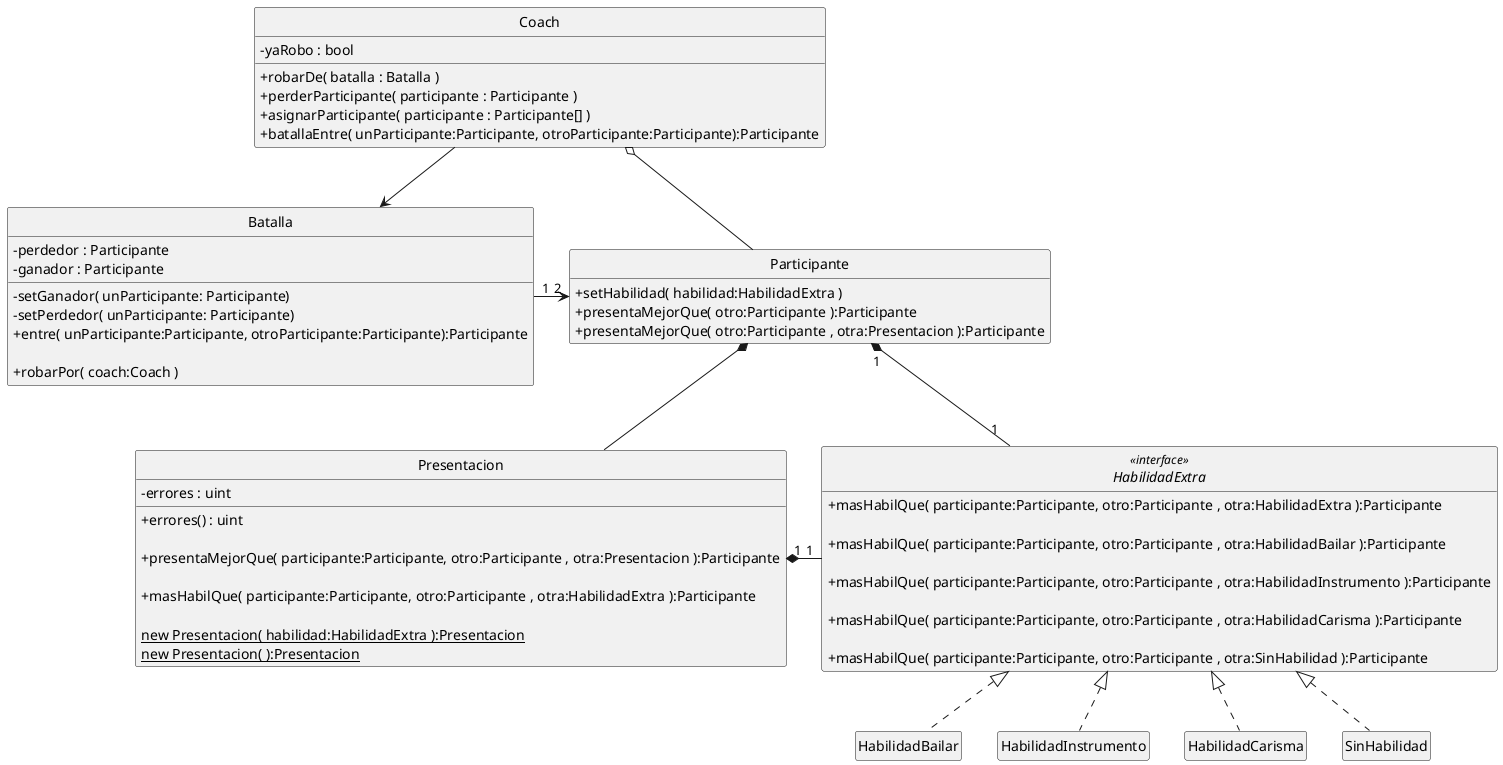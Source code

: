 @startuml
skinparam style strictuml
skinparam classAttributeIconSize 0
skinparam monochrome true
hide empty members

class Coach {

	-yaRobo : bool
	+ robarDe( batalla : Batalla )
	+ perderParticipante( participante : Participante )
	+ asignarParticipante( participante : Participante[] )
	+ batallaEntre( unParticipante:Participante, otroParticipante:Participante):Participante
}

class Participante {
	+ setHabilidad( habilidad:HabilidadExtra )
	+ presentaMejorQue( otro:Participante ):Participante
	+ presentaMejorQue( otro:Participante , otra:Presentacion ):Participante
}

class Presentacion{
	- errores : uint
	+ errores() : uint 

	+ presentaMejorQue( participante:Participante, otro:Participante , otra:Presentacion ):Participante

	+ masHabilQue( participante:Participante, otro:Participante , otra:HabilidadExtra ):Participante

	{static} new Presentacion( habilidad:HabilidadExtra ):Presentacion
	{static} new Presentacion( ):Presentacion
}

class Batalla {

	- perdedor : Participante
	- ganador : Participante

	- setGanador( unParticipante: Participante)
	- setPerdedor( unParticipante: Participante)
	
	+ entre( unParticipante:Participante, otroParticipante:Participante):Participante

	+ robarPor( coach:Coach )
}

interface HabilidadExtra <<interface>> {
	+ masHabilQue( participante:Participante, otro:Participante , otra:HabilidadExtra ):Participante

	+ masHabilQue( participante:Participante, otro:Participante , otra:HabilidadBailar ):Participante

	+ masHabilQue( participante:Participante, otro:Participante , otra:HabilidadInstrumento ):Participante

	+ masHabilQue( participante:Participante, otro:Participante , otra:HabilidadCarisma ):Participante

	+ masHabilQue( participante:Participante, otro:Participante , otra:SinHabilidad ):Participante
}

Coach o-- Participante

Participante *-- Presentacion

Participante "1"*-"1" HabilidadExtra


HabilidadExtra <|.. HabilidadBailar
HabilidadExtra <|.. HabilidadInstrumento
HabilidadExtra <|.. HabilidadCarisma
HabilidadExtra <|.. SinHabilidad

Batalla "1" -> "2" Participante

Coach --> Batalla

Presentacion "1"*-"1" HabilidadExtra


@enduml